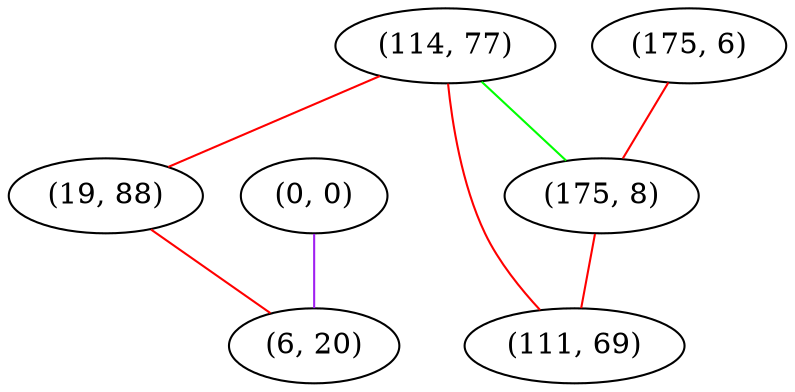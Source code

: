 graph "" {
"(114, 77)";
"(0, 0)";
"(19, 88)";
"(6, 20)";
"(175, 6)";
"(175, 8)";
"(111, 69)";
"(114, 77)" -- "(19, 88)"  [color=red, key=0, weight=1];
"(114, 77)" -- "(111, 69)"  [color=red, key=0, weight=1];
"(114, 77)" -- "(175, 8)"  [color=green, key=0, weight=2];
"(0, 0)" -- "(6, 20)"  [color=purple, key=0, weight=4];
"(19, 88)" -- "(6, 20)"  [color=red, key=0, weight=1];
"(175, 6)" -- "(175, 8)"  [color=red, key=0, weight=1];
"(175, 8)" -- "(111, 69)"  [color=red, key=0, weight=1];
}
